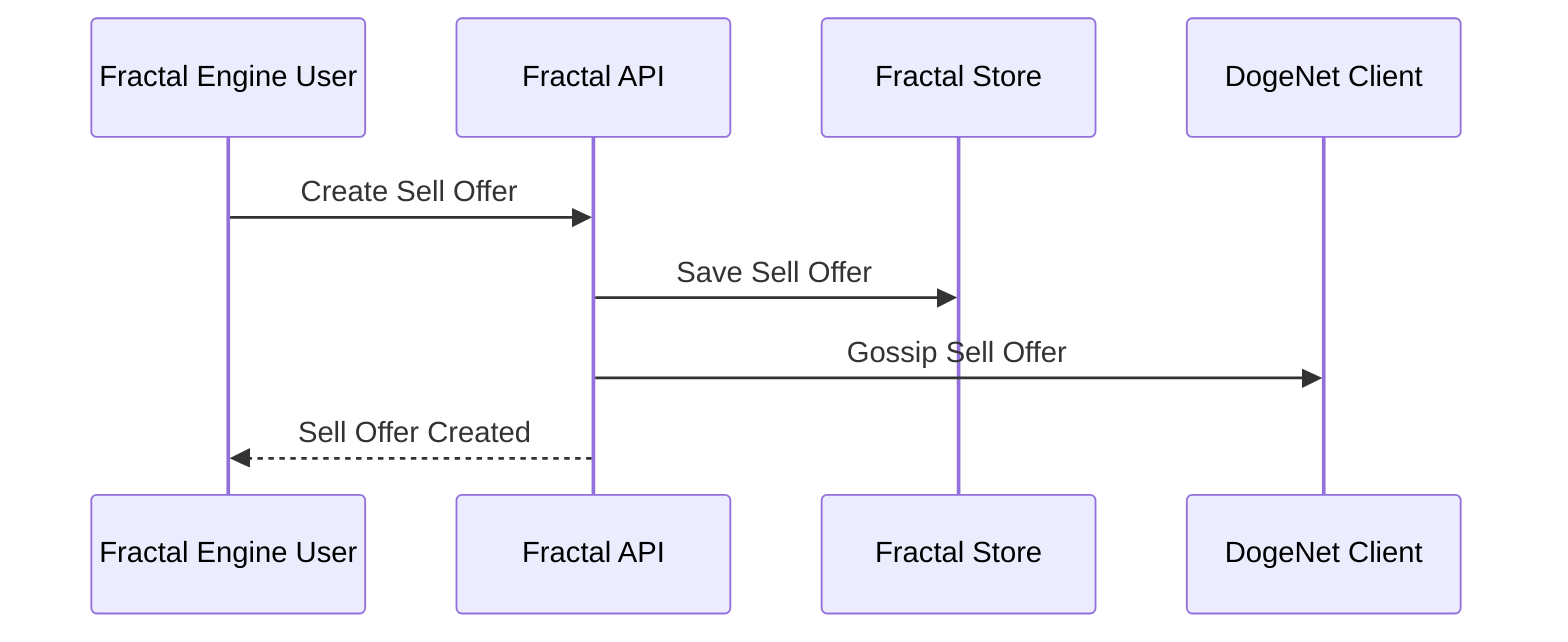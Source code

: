 sequenceDiagram
    participant User as Fractal Engine User
    participant API as Fractal API
    participant Store as Fractal Store
    participant DogNetClient as DogeNet Client

    User->>API: Create Sell Offer
    API->>Store: Save Sell Offer
    API->>DogNetClient: Gossip Sell Offer
    API-->>User: Sell Offer Created